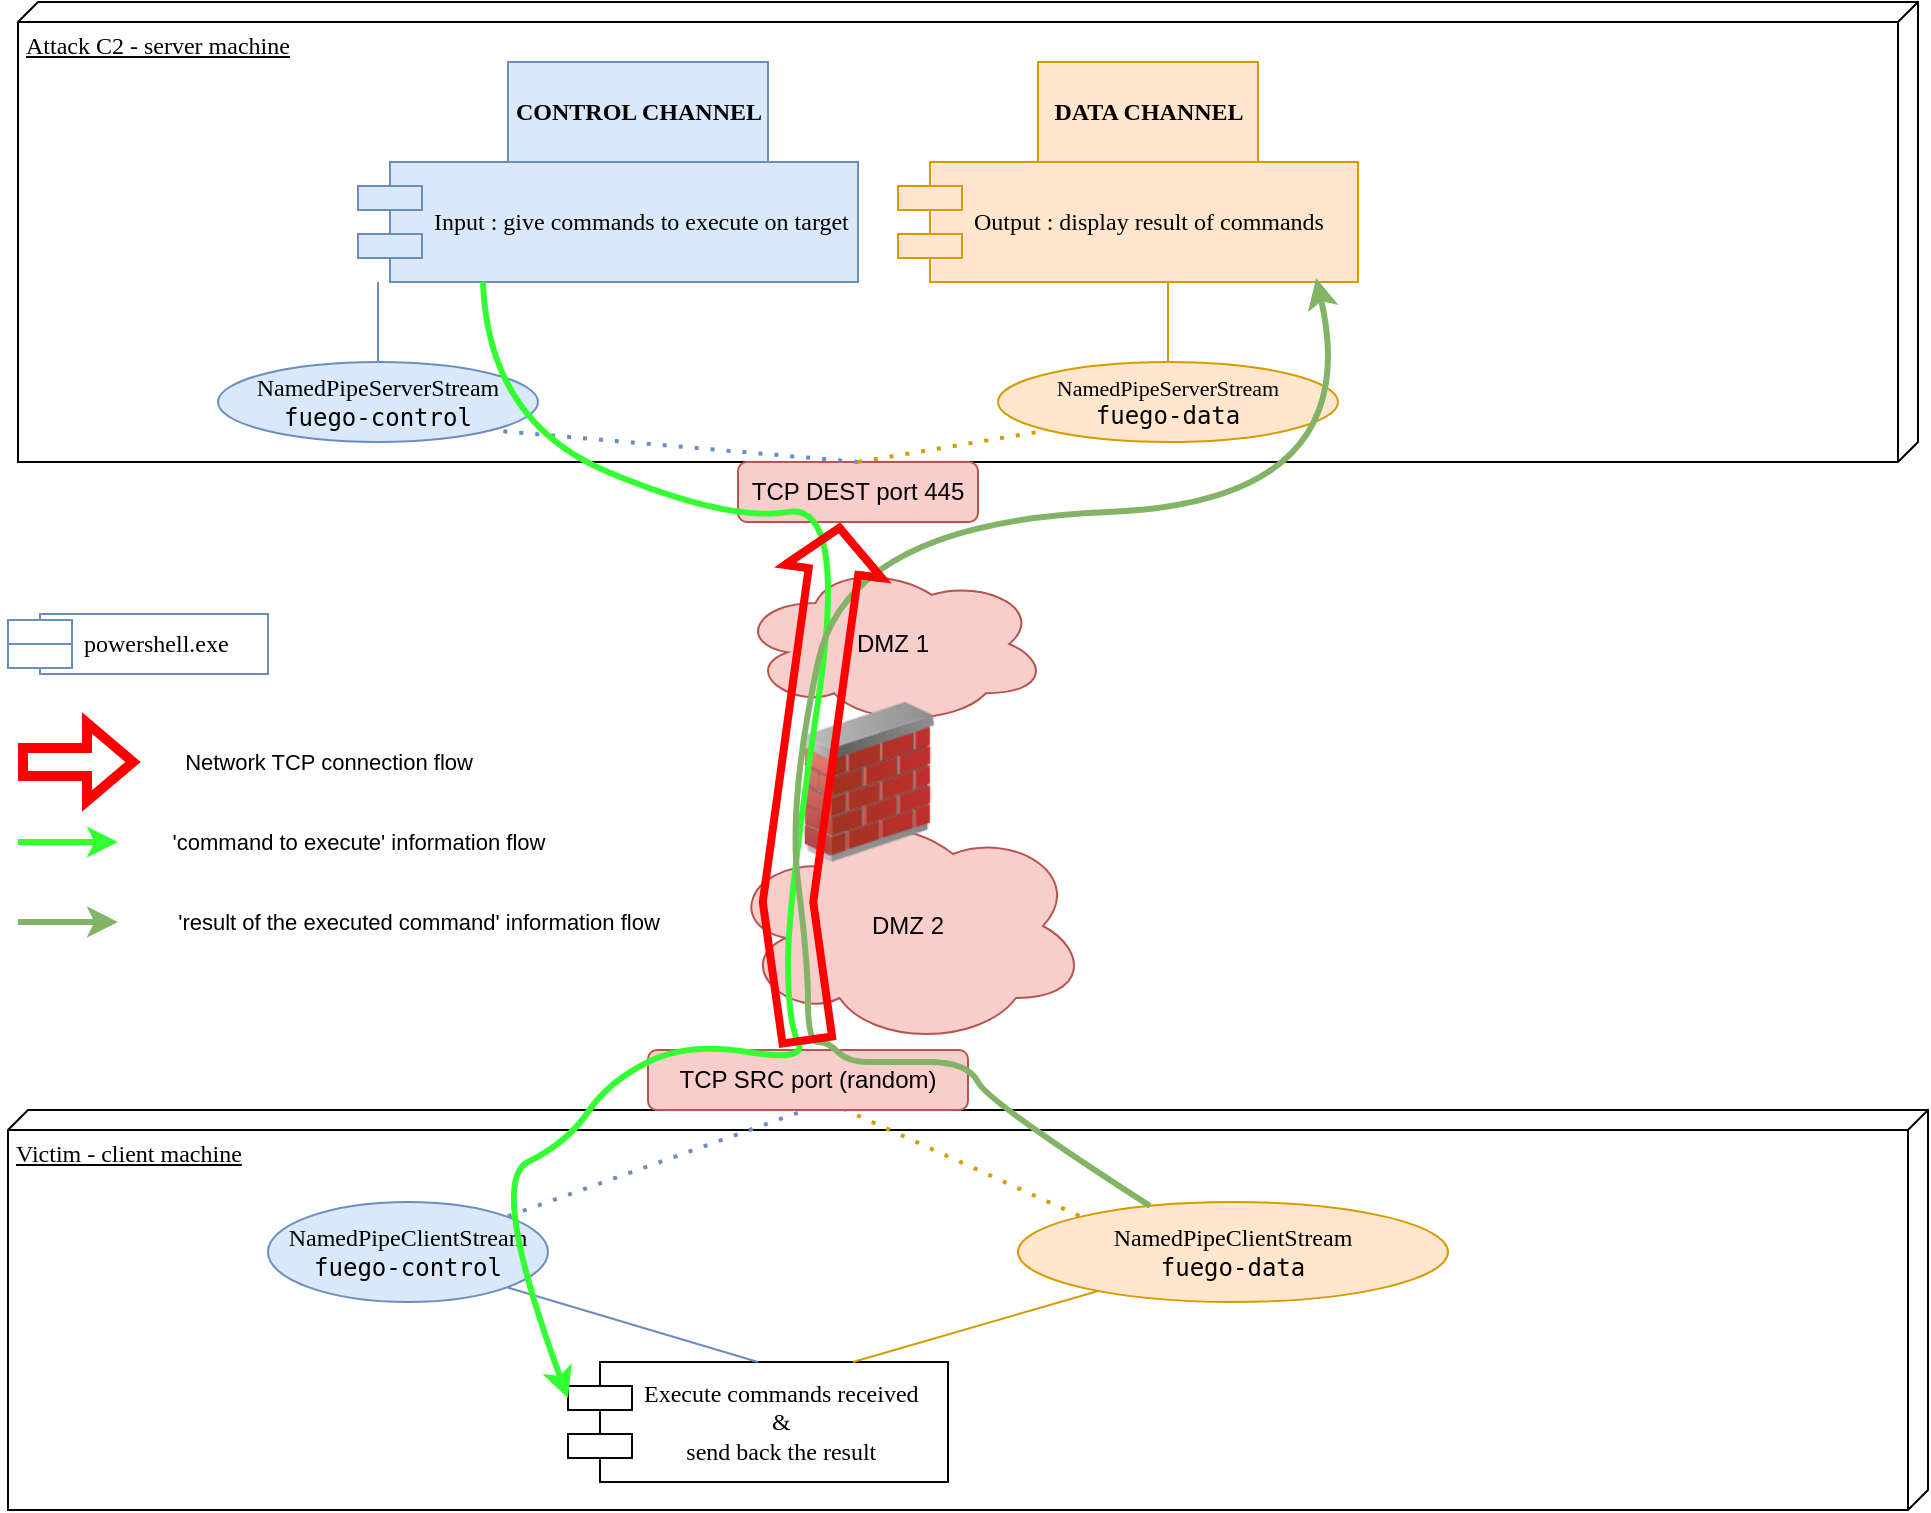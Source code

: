 <mxfile version="22.1.15" type="device">
  <diagram name="Page-1" id="5f0bae14-7c28-e335-631c-24af17079c00">
    <mxGraphModel dx="1434" dy="1693" grid="1" gridSize="10" guides="1" tooltips="1" connect="1" arrows="1" fold="1" page="1" pageScale="1" pageWidth="1100" pageHeight="850" background="none" math="0" shadow="0">
      <root>
        <mxCell id="0" />
        <mxCell id="1" parent="0" />
        <mxCell id="KBhz4dyFSm4fH_QHA-p_-12" value="DMZ 2" style="ellipse;shape=cloud;whiteSpace=wrap;html=1;fillColor=#f8cecc;strokeColor=#b85450;" parent="1" vertex="1">
          <mxGeometry x="480" y="302" width="180" height="120" as="geometry" />
        </mxCell>
        <mxCell id="YNQq7jDIaCvwlkKtMYye-12" value="DMZ 1" style="ellipse;shape=cloud;whiteSpace=wrap;html=1;fillColor=#f8cecc;strokeColor=#b85450;" parent="1" vertex="1">
          <mxGeometry x="485" y="180" width="155" height="82" as="geometry" />
        </mxCell>
        <mxCell id="YNQq7jDIaCvwlkKtMYye-11" value="" style="image;html=1;image=img/lib/clip_art/networking/Firewall_02_128x128.png" parent="1" vertex="1">
          <mxGeometry x="510" y="250" width="80" height="80" as="geometry" />
        </mxCell>
        <mxCell id="39150e848f15840c-1" value="Attack C2 - server machine" style="verticalAlign=top;align=left;spacingTop=8;spacingLeft=2;spacingRight=12;shape=cube;size=10;direction=south;fontStyle=4;html=1;rounded=0;shadow=0;comic=0;labelBackgroundColor=none;strokeWidth=1;fontFamily=Verdana;fontSize=12" parent="1" vertex="1">
          <mxGeometry x="125" y="-100" width="950" height="230" as="geometry" />
        </mxCell>
        <mxCell id="39150e848f15840c-3" value="Victim - client machine" style="verticalAlign=top;align=left;spacingTop=8;spacingLeft=2;spacingRight=12;shape=cube;size=10;direction=south;fontStyle=4;html=1;rounded=0;shadow=0;comic=0;labelBackgroundColor=none;strokeWidth=1;fontFamily=Verdana;fontSize=12" parent="1" vertex="1">
          <mxGeometry x="120" y="454" width="960" height="200" as="geometry" />
        </mxCell>
        <mxCell id="39150e848f15840c-4" value="&lt;b&gt;CONTROL CHANNEL&lt;/b&gt;" style="html=1;rounded=0;shadow=0;comic=0;labelBackgroundColor=none;strokeWidth=1;fontFamily=Verdana;fontSize=12;align=center;fillColor=#dae8fc;strokeColor=#6c8ebf;" parent="1" vertex="1">
          <mxGeometry x="370" y="-70" width="130" height="50" as="geometry" />
        </mxCell>
        <mxCell id="39150e848f15840c-5" value="&lt;div style=&quot;text-align: center;&quot;&gt;&lt;/div&gt;Input : give commands to execute on target" style="shape=component;align=left;spacingLeft=36;rounded=0;shadow=0;comic=0;labelBackgroundColor=none;strokeWidth=1;fontFamily=Verdana;fontSize=12;html=1;fillColor=#dae8fc;strokeColor=#6c8ebf;" parent="1" vertex="1">
          <mxGeometry x="295" y="-20" width="250" height="60" as="geometry" />
        </mxCell>
        <mxCell id="39150e848f15840c-6" value="&lt;code style=&quot;&quot;&gt;&lt;font style=&quot;font-size: 12px;&quot; face=&quot;Verdana&quot;&gt;NamedPipeServerStream&lt;br style=&quot;&quot;&gt;&lt;/font&gt;fuego-control&lt;br style=&quot;font-size: 12px;&quot;&gt;&lt;/code&gt;" style="ellipse;whiteSpace=wrap;html=1;rounded=0;shadow=0;comic=0;labelBackgroundColor=none;strokeWidth=1;fontFamily=Verdana;fontSize=12;align=center;fillColor=#dae8fc;strokeColor=#6c8ebf;" parent="1" vertex="1">
          <mxGeometry x="225" y="80" width="160" height="40" as="geometry" />
        </mxCell>
        <mxCell id="39150e848f15840c-7" value="&lt;div style=&quot;border-color: var(--border-color); text-align: center;&quot;&gt;&lt;/div&gt;Output : display result of commands&amp;nbsp;" style="shape=component;align=left;spacingLeft=36;rounded=0;shadow=0;comic=0;labelBackgroundColor=none;strokeWidth=1;fontFamily=Verdana;fontSize=12;html=1;fillColor=#ffe6cc;strokeColor=#d79b00;" parent="1" vertex="1">
          <mxGeometry x="565" y="-20" width="230" height="60" as="geometry" />
        </mxCell>
        <mxCell id="39150e848f15840c-8" value="&lt;b&gt;DATA CHANNEL&lt;/b&gt;" style="html=1;rounded=0;shadow=0;comic=0;labelBackgroundColor=none;strokeWidth=1;fontFamily=Verdana;fontSize=12;align=center;fillColor=#ffe6cc;strokeColor=#d79b00;" parent="1" vertex="1">
          <mxGeometry x="635" y="-70" width="110" height="50" as="geometry" />
        </mxCell>
        <mxCell id="39150e848f15840c-9" value="&lt;font style=&quot;&quot;&gt;NamedPipeServerStream&lt;br style=&quot;border-color: var(--border-color);&quot;&gt;&lt;font face=&quot;monospace&quot;&gt;&lt;span style=&quot;font-size: 12px;&quot;&gt;fuego-data&lt;/span&gt;&lt;/font&gt;&lt;br&gt;&lt;/font&gt;" style="ellipse;whiteSpace=wrap;html=1;rounded=0;shadow=0;comic=0;labelBackgroundColor=none;strokeWidth=1;fontFamily=Verdana;fontSize=11;align=center;fillColor=#ffe6cc;strokeColor=#d79b00;" parent="1" vertex="1">
          <mxGeometry x="615" y="80" width="170" height="40" as="geometry" />
        </mxCell>
        <mxCell id="39150e848f15840c-10" value="&lt;div style=&quot;border-color: var(--border-color); text-align: center;&quot;&gt;&lt;span style=&quot;background-color: initial;&quot;&gt;Execute commands received&lt;/span&gt;&lt;br&gt;&lt;/div&gt;&lt;div style=&quot;border-color: var(--border-color); text-align: center;&quot;&gt;&amp;amp;&lt;/div&gt;&lt;div style=&quot;border-color: var(--border-color); text-align: center;&quot;&gt;send back the result&lt;/div&gt;" style="shape=component;align=left;spacingLeft=36;rounded=0;shadow=0;comic=0;labelBackgroundColor=none;strokeWidth=1;fontFamily=Verdana;fontSize=12;html=1;" parent="1" vertex="1">
          <mxGeometry x="400" y="580" width="190" height="60" as="geometry" />
        </mxCell>
        <mxCell id="39150e848f15840c-13" style="edgeStyle=elbowEdgeStyle;rounded=0;html=1;labelBackgroundColor=none;startArrow=none;startFill=0;startSize=8;endArrow=none;endFill=0;endSize=16;fontFamily=Verdana;fontSize=12;exitX=0.5;exitY=0;exitDx=0;exitDy=0;fillColor=#ffe6cc;strokeColor=#d79b00;" parent="1" source="39150e848f15840c-9" target="39150e848f15840c-7" edge="1">
          <mxGeometry relative="1" as="geometry">
            <mxPoint x="635" y="100" as="sourcePoint" />
          </mxGeometry>
        </mxCell>
        <mxCell id="39150e848f15840c-14" style="edgeStyle=elbowEdgeStyle;rounded=0;html=1;labelBackgroundColor=none;startArrow=none;startFill=0;startSize=8;endArrow=none;endFill=0;endSize=16;fontFamily=Verdana;fontSize=12;exitX=0.5;exitY=0;exitDx=0;exitDy=0;fillColor=#dae8fc;strokeColor=#6c8ebf;" parent="1" source="39150e848f15840c-6" target="39150e848f15840c-5" edge="1">
          <mxGeometry relative="1" as="geometry">
            <mxPoint x="375" y="100" as="sourcePoint" />
          </mxGeometry>
        </mxCell>
        <mxCell id="KBhz4dyFSm4fH_QHA-p_-1" value="TCP DEST port 445" style="rounded=1;whiteSpace=wrap;html=1;fillColor=#f8cecc;strokeColor=#b85450;" parent="1" vertex="1">
          <mxGeometry x="485" y="130" width="120" height="30" as="geometry" />
        </mxCell>
        <mxCell id="KBhz4dyFSm4fH_QHA-p_-3" value="" style="endArrow=none;dashed=1;html=1;dashPattern=1 3;strokeWidth=2;rounded=0;entryX=1;entryY=1;entryDx=0;entryDy=0;exitX=0.5;exitY=0;exitDx=0;exitDy=0;fillColor=#dae8fc;strokeColor=#6c8ebf;" parent="1" source="KBhz4dyFSm4fH_QHA-p_-1" target="39150e848f15840c-6" edge="1">
          <mxGeometry width="50" height="50" relative="1" as="geometry">
            <mxPoint x="435" y="150" as="sourcePoint" />
            <mxPoint x="485" y="100" as="targetPoint" />
          </mxGeometry>
        </mxCell>
        <mxCell id="KBhz4dyFSm4fH_QHA-p_-4" value="" style="endArrow=none;dashed=1;html=1;dashPattern=1 3;strokeWidth=2;rounded=0;entryX=0;entryY=1;entryDx=0;entryDy=0;exitX=0.5;exitY=0;exitDx=0;exitDy=0;fillColor=#ffe6cc;strokeColor=#d79b00;" parent="1" source="KBhz4dyFSm4fH_QHA-p_-1" target="39150e848f15840c-9" edge="1">
          <mxGeometry width="50" height="50" relative="1" as="geometry">
            <mxPoint x="555" y="150" as="sourcePoint" />
            <mxPoint x="392" y="107" as="targetPoint" />
          </mxGeometry>
        </mxCell>
        <mxCell id="KBhz4dyFSm4fH_QHA-p_-5" value="&lt;code style=&quot;&quot;&gt;&lt;font style=&quot;font-size: 12px;&quot;&gt;&lt;font face=&quot;Verdana&quot;&gt;NamedPipeClientStream&lt;/font&gt;&lt;br&gt;&lt;/font&gt;fuego-control&lt;br&gt;&lt;/code&gt;" style="ellipse;whiteSpace=wrap;html=1;rounded=0;shadow=0;comic=0;labelBackgroundColor=none;strokeWidth=1;fontFamily=Verdana;fontSize=12;align=center;fillColor=#dae8fc;strokeColor=#6c8ebf;" parent="1" vertex="1">
          <mxGeometry x="250" y="500" width="140" height="50" as="geometry" />
        </mxCell>
        <mxCell id="KBhz4dyFSm4fH_QHA-p_-6" value="&lt;code&gt;&lt;font face=&quot;Verdana&quot;&gt;NamedPipeClientStream&lt;br&gt;&lt;/font&gt;fuego-data&lt;br&gt;&lt;/code&gt;" style="ellipse;whiteSpace=wrap;html=1;rounded=0;shadow=0;comic=0;labelBackgroundColor=none;strokeWidth=1;fontFamily=Verdana;fontSize=12;align=center;fillColor=#ffe6cc;strokeColor=#d79b00;" parent="1" vertex="1">
          <mxGeometry x="625" y="500" width="215" height="50" as="geometry" />
        </mxCell>
        <mxCell id="KBhz4dyFSm4fH_QHA-p_-7" style="rounded=0;html=1;labelBackgroundColor=none;startArrow=none;startFill=0;startSize=8;endArrow=none;endFill=0;endSize=16;fontFamily=Verdana;fontSize=12;entryX=0.75;entryY=0;entryDx=0;entryDy=0;fillColor=#ffe6cc;strokeColor=#d79b00;" parent="1" source="KBhz4dyFSm4fH_QHA-p_-6" target="39150e848f15840c-10" edge="1">
          <mxGeometry relative="1" as="geometry">
            <mxPoint x="635" y="490" as="targetPoint" />
          </mxGeometry>
        </mxCell>
        <mxCell id="KBhz4dyFSm4fH_QHA-p_-8" value="" style="endArrow=none;dashed=1;html=1;dashPattern=1 3;strokeWidth=2;rounded=0;entryX=1;entryY=0;entryDx=0;entryDy=0;exitX=0.5;exitY=1;exitDx=0;exitDy=0;fillColor=#dae8fc;strokeColor=#6c8ebf;" parent="1" target="KBhz4dyFSm4fH_QHA-p_-5" edge="1">
          <mxGeometry width="50" height="50" relative="1" as="geometry">
            <mxPoint x="530" y="450" as="sourcePoint" />
            <mxPoint x="485" y="545" as="targetPoint" />
          </mxGeometry>
        </mxCell>
        <mxCell id="KBhz4dyFSm4fH_QHA-p_-9" value="" style="endArrow=none;dashed=1;html=1;dashPattern=1 3;strokeWidth=2;rounded=0;entryX=0;entryY=0;entryDx=0;entryDy=0;exitX=0.5;exitY=1;exitDx=0;exitDy=0;fillColor=#ffe6cc;strokeColor=#d79b00;" parent="1" target="KBhz4dyFSm4fH_QHA-p_-6" edge="1">
          <mxGeometry width="50" height="50" relative="1" as="geometry">
            <mxPoint x="530" y="450" as="sourcePoint" />
            <mxPoint x="392" y="552" as="targetPoint" />
          </mxGeometry>
        </mxCell>
        <mxCell id="KBhz4dyFSm4fH_QHA-p_-10" value="TCP SRC port (random)" style="rounded=1;whiteSpace=wrap;html=1;fillColor=#f8cecc;strokeColor=#b85450;" parent="1" vertex="1">
          <mxGeometry x="440" y="424" width="160" height="30" as="geometry" />
        </mxCell>
        <mxCell id="KBhz4dyFSm4fH_QHA-p_-11" style="rounded=0;html=1;labelBackgroundColor=none;startArrow=none;startFill=0;startSize=8;endArrow=none;endFill=0;endSize=16;fontFamily=Verdana;fontSize=12;exitX=1;exitY=1;exitDx=0;exitDy=0;entryX=0.5;entryY=0;entryDx=0;entryDy=0;fillColor=#dae8fc;strokeColor=#6c8ebf;" parent="1" source="KBhz4dyFSm4fH_QHA-p_-5" target="39150e848f15840c-10" edge="1">
          <mxGeometry relative="1" as="geometry">
            <mxPoint x="552" y="590" as="targetPoint" />
            <mxPoint x="636" y="549" as="sourcePoint" />
          </mxGeometry>
        </mxCell>
        <mxCell id="YNQq7jDIaCvwlkKtMYye-2" value="" style="curved=1;endArrow=classic;html=1;rounded=0;strokeWidth=3;entryX=0;entryY=0.3;entryDx=0;entryDy=0;exitX=0.25;exitY=1;exitDx=0;exitDy=0;fillColor=#d5e8d4;strokeColor=#33FF33;" parent="1" source="39150e848f15840c-5" target="39150e848f15840c-10" edge="1">
          <mxGeometry x="-0.188" y="-35" width="50" height="50" relative="1" as="geometry">
            <mxPoint x="170" y="400" as="sourcePoint" />
            <mxPoint x="230" y="320" as="targetPoint" />
            <Array as="points">
              <mxPoint x="360" y="110" />
              <mxPoint x="480" y="160" />
              <mxPoint x="540" y="150" />
              <mxPoint x="510" y="350" />
              <mxPoint x="510" y="410" />
              <mxPoint x="520" y="430" />
              <mxPoint x="460" y="420" />
              <mxPoint x="420" y="440" />
              <mxPoint x="400" y="470" />
              <mxPoint x="360" y="490" />
            </Array>
            <mxPoint as="offset" />
          </mxGeometry>
        </mxCell>
        <mxCell id="YNQq7jDIaCvwlkKtMYye-4" value="" style="curved=1;endArrow=classic;html=1;rounded=0;entryX=0.909;entryY=0.967;entryDx=0;entryDy=0;exitX=0.307;exitY=0.04;exitDx=0;exitDy=0;exitPerimeter=0;strokeWidth=3;fillColor=#d5e8d4;strokeColor=#82b366;entryPerimeter=0;" parent="1" source="KBhz4dyFSm4fH_QHA-p_-6" target="39150e848f15840c-7" edge="1">
          <mxGeometry width="50" height="50" relative="1" as="geometry">
            <mxPoint x="520" y="460" as="sourcePoint" />
            <mxPoint x="570" y="410" as="targetPoint" />
            <Array as="points">
              <mxPoint x="610" y="450" />
              <mxPoint x="600" y="430" />
              <mxPoint x="560" y="430" />
              <mxPoint x="540" y="430" />
              <mxPoint x="530" y="420" />
              <mxPoint x="520" y="420" />
              <mxPoint x="520" y="380" />
              <mxPoint x="510" y="300" />
              <mxPoint x="540" y="160" />
              <mxPoint x="800" y="150" />
            </Array>
          </mxGeometry>
        </mxCell>
        <mxCell id="YNQq7jDIaCvwlkKtMYye-5" value="" style="shape=flexArrow;endArrow=classic;html=1;rounded=0;entryX=0.425;entryY=1.033;entryDx=0;entryDy=0;entryPerimeter=0;exitX=0.5;exitY=0;exitDx=0;exitDy=0;strokeWidth=4;strokeColor=#FF0000;spacing=7;fontSize=12;width=22;" parent="1" target="KBhz4dyFSm4fH_QHA-p_-1" edge="1">
          <mxGeometry width="50" height="50" relative="1" as="geometry">
            <mxPoint x="519.91" y="420.99" as="sourcePoint" />
            <mxPoint x="519.87" y="310" as="targetPoint" />
            <Array as="points">
              <mxPoint x="510" y="350" />
            </Array>
          </mxGeometry>
        </mxCell>
        <mxCell id="YNQq7jDIaCvwlkKtMYye-8" value="Network TCP connection flow" style="shape=flexArrow;endArrow=classic;html=1;rounded=0;fillColor=none;strokeColor=#FF0000;strokeWidth=5;" parent="1" edge="1">
          <mxGeometry x="1" y="95" width="50" height="50" relative="1" as="geometry">
            <mxPoint x="125" y="280" as="sourcePoint" />
            <mxPoint x="185" y="280" as="targetPoint" />
            <mxPoint x="95" y="95" as="offset" />
          </mxGeometry>
        </mxCell>
        <mxCell id="YNQq7jDIaCvwlkKtMYye-9" value="&#39;command to execute&#39; information flow" style="endArrow=classic;html=1;rounded=0;strokeWidth=3;strokeColor=#33FF33;" parent="1" edge="1">
          <mxGeometry x="1" y="120" width="50" height="50" relative="1" as="geometry">
            <mxPoint x="125" y="320" as="sourcePoint" />
            <mxPoint x="175" y="320" as="targetPoint" />
            <mxPoint x="120" y="120" as="offset" />
          </mxGeometry>
        </mxCell>
        <mxCell id="YNQq7jDIaCvwlkKtMYye-10" value="&#39;result of the executed command&#39; information flow" style="endArrow=classic;html=1;rounded=0;strokeWidth=3;strokeColor=#82B366;" parent="1" edge="1">
          <mxGeometry x="1" y="150" width="50" height="50" relative="1" as="geometry">
            <mxPoint x="125" y="360" as="sourcePoint" />
            <mxPoint x="175" y="360" as="targetPoint" />
            <mxPoint x="150" y="150" as="offset" />
          </mxGeometry>
        </mxCell>
        <mxCell id="YNQq7jDIaCvwlkKtMYye-14" value="powershell.exe&lt;div style=&quot;text-align: center;&quot;&gt;&lt;/div&gt;" style="shape=component;align=left;spacingLeft=36;rounded=0;shadow=0;comic=0;labelBackgroundColor=none;strokeWidth=1;fontFamily=Verdana;fontSize=12;html=1;fillColor=#FFFFFF;strokeColor=#6c8ebf;" parent="1" vertex="1">
          <mxGeometry x="120" y="206" width="130" height="30" as="geometry" />
        </mxCell>
      </root>
    </mxGraphModel>
  </diagram>
</mxfile>
